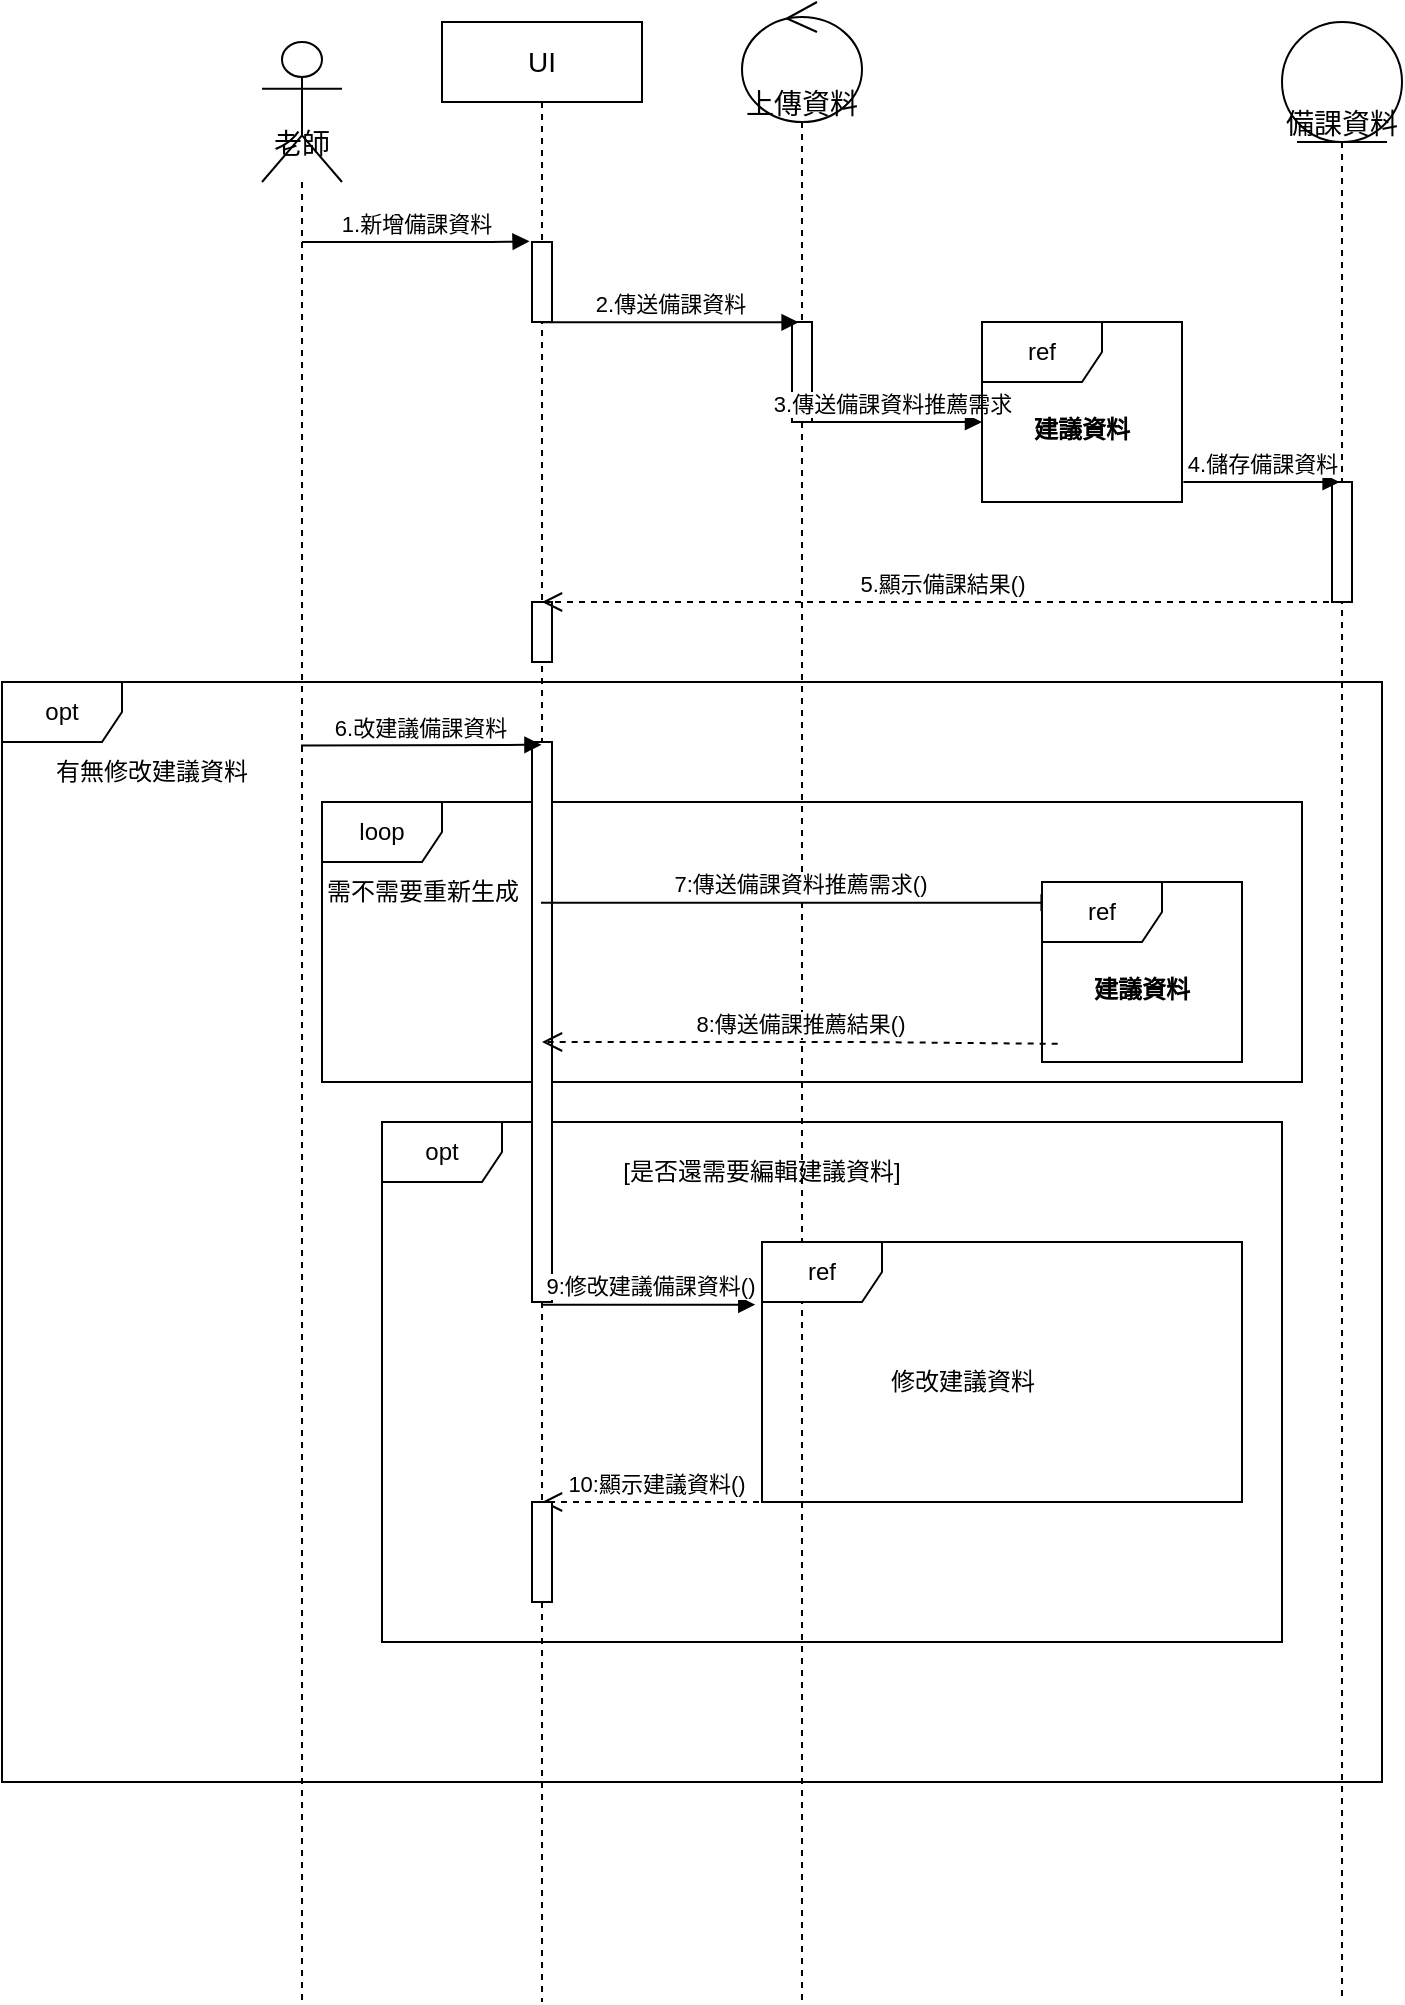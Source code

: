 <mxfile>
    <diagram name="第 1 页" id="_kCn5gWWrIlWfqqUU_DX">
        <mxGraphModel dx="576" dy="332" grid="1" gridSize="10" guides="1" tooltips="1" connect="1" arrows="1" fold="1" page="1" pageScale="1" pageWidth="1100" pageHeight="1700" math="0" shadow="0">
            <root>
                <mxCell id="0"/>
                <mxCell id="1" parent="0"/>
                <mxCell id="62" value="opt" style="shape=umlFrame;whiteSpace=wrap;html=1;" parent="1" vertex="1">
                    <mxGeometry y="420" width="690" height="550" as="geometry"/>
                </mxCell>
                <mxCell id="58" value="opt" style="shape=umlFrame;whiteSpace=wrap;html=1;" parent="1" vertex="1">
                    <mxGeometry x="190" y="640" width="450" height="260" as="geometry"/>
                </mxCell>
                <mxCell id="31" value="loop" style="shape=umlFrame;whiteSpace=wrap;html=1;" parent="1" vertex="1">
                    <mxGeometry x="160" y="480" width="490" height="140" as="geometry"/>
                </mxCell>
                <mxCell id="6" value="&lt;font style=&quot;font-size: 14px;&quot;&gt;老師&lt;/font&gt;" style="shape=umlLifeline;participant=umlActor;perimeter=lifelinePerimeter;whiteSpace=wrap;html=1;container=1;collapsible=0;recursiveResize=0;verticalAlign=top;spacingTop=36;outlineConnect=0;size=70;" parent="1" vertex="1">
                    <mxGeometry x="130" y="100" width="40" height="980" as="geometry"/>
                </mxCell>
                <mxCell id="8" value="UI" style="shape=umlLifeline;perimeter=lifelinePerimeter;whiteSpace=wrap;html=1;container=1;collapsible=0;recursiveResize=0;outlineConnect=0;fontSize=14;" parent="1" vertex="1">
                    <mxGeometry x="220" y="90" width="100" height="990" as="geometry"/>
                </mxCell>
                <mxCell id="15" value="" style="html=1;points=[];perimeter=orthogonalPerimeter;" parent="8" vertex="1">
                    <mxGeometry x="45" y="110" width="10" height="40" as="geometry"/>
                </mxCell>
                <mxCell id="24" value="" style="html=1;points=[];perimeter=orthogonalPerimeter;" parent="8" vertex="1">
                    <mxGeometry x="45" y="290" width="10" height="30" as="geometry"/>
                </mxCell>
                <mxCell id="27" value="" style="html=1;points=[];perimeter=orthogonalPerimeter;" parent="8" vertex="1">
                    <mxGeometry x="45" y="360" width="10" height="280" as="geometry"/>
                </mxCell>
                <mxCell id="56" value="10:顯示建議資料()" style="html=1;verticalAlign=bottom;endArrow=open;dashed=1;endSize=8;" parent="8" edge="1">
                    <mxGeometry relative="1" as="geometry">
                        <mxPoint x="164.5" y="740" as="sourcePoint"/>
                        <mxPoint x="50" y="740" as="targetPoint"/>
                        <Array as="points">
                            <mxPoint x="85" y="740"/>
                        </Array>
                    </mxGeometry>
                </mxCell>
                <mxCell id="57" value="" style="html=1;points=[];perimeter=orthogonalPerimeter;" parent="8" vertex="1">
                    <mxGeometry x="45" y="740" width="10" height="50" as="geometry"/>
                </mxCell>
                <mxCell id="9" value="上傳資料" style="shape=umlLifeline;participant=umlControl;perimeter=lifelinePerimeter;whiteSpace=wrap;html=1;container=1;collapsible=0;recursiveResize=0;verticalAlign=top;spacingTop=36;outlineConnect=0;fontSize=14;size=60;align=center;" parent="1" vertex="1">
                    <mxGeometry x="370" y="80" width="60" height="1000" as="geometry"/>
                </mxCell>
                <mxCell id="17" value="" style="html=1;points=[];perimeter=orthogonalPerimeter;" parent="9" vertex="1">
                    <mxGeometry x="25" y="160" width="10" height="50" as="geometry"/>
                </mxCell>
                <mxCell id="67" value="5.顯示備課結果()" style="html=1;verticalAlign=bottom;endArrow=open;dashed=1;endSize=8;" parent="9" source="64" edge="1">
                    <mxGeometry x="-0.002" relative="1" as="geometry">
                        <mxPoint x="50.21" y="300.0" as="sourcePoint"/>
                        <mxPoint x="-100" y="300.0" as="targetPoint"/>
                        <mxPoint as="offset"/>
                    </mxGeometry>
                </mxCell>
                <mxCell id="14" value="1.新增備課資料" style="html=1;verticalAlign=bottom;startArrow=none;startFill=0;endArrow=block;startSize=8;entryX=-0.122;entryY=-0.009;entryDx=0;entryDy=0;entryPerimeter=0;" parent="1" source="6" target="15" edge="1">
                    <mxGeometry width="60" relative="1" as="geometry">
                        <mxPoint x="200" y="200" as="sourcePoint"/>
                        <mxPoint x="260" y="200" as="targetPoint"/>
                        <Array as="points">
                            <mxPoint x="250" y="200"/>
                        </Array>
                    </mxGeometry>
                </mxCell>
                <mxCell id="16" value="2.傳送備課資料" style="html=1;verticalAlign=bottom;startArrow=none;startFill=0;endArrow=block;startSize=8;entryX=0.33;entryY=0.003;entryDx=0;entryDy=0;entryPerimeter=0;" parent="1" source="8" target="17" edge="1">
                    <mxGeometry width="60" relative="1" as="geometry">
                        <mxPoint x="300" y="260" as="sourcePoint"/>
                        <mxPoint x="360" y="260" as="targetPoint"/>
                    </mxGeometry>
                </mxCell>
                <mxCell id="20" value="3.傳送備課資料推薦需求" style="html=1;verticalAlign=bottom;startArrow=none;startFill=0;endArrow=block;startSize=8;" parent="1" source="9" edge="1">
                    <mxGeometry width="60" relative="1" as="geometry">
                        <mxPoint x="440" y="309" as="sourcePoint"/>
                        <mxPoint x="490" y="290" as="targetPoint"/>
                    </mxGeometry>
                </mxCell>
                <mxCell id="26" value="6.改建議備課資料" style="html=1;verticalAlign=bottom;startArrow=none;startFill=0;endArrow=block;startSize=8;entryX=0.473;entryY=0.005;entryDx=0;entryDy=0;entryPerimeter=0;" parent="1" target="27" edge="1">
                    <mxGeometry width="60" relative="1" as="geometry">
                        <mxPoint x="149.5" y="451.7" as="sourcePoint"/>
                        <mxPoint x="230" y="450" as="targetPoint"/>
                    </mxGeometry>
                </mxCell>
                <mxCell id="29" value="&lt;span style=&quot;&quot;&gt;7:傳送備課資料推薦需求()&lt;/span&gt;" style="html=1;verticalAlign=bottom;startArrow=none;startFill=0;endArrow=block;startSize=8;entryX=0.283;entryY=0.005;entryDx=0;entryDy=0;entryPerimeter=0;" parent="1" edge="1">
                    <mxGeometry x="0.0" width="60" relative="1" as="geometry">
                        <mxPoint x="269.5" y="530.35" as="sourcePoint"/>
                        <mxPoint x="527.83" y="530.35" as="targetPoint"/>
                        <mxPoint as="offset"/>
                    </mxGeometry>
                </mxCell>
                <mxCell id="34" value="需不需要重新生成" style="text;html=1;align=center;verticalAlign=middle;resizable=0;points=[];autosize=1;strokeColor=none;fillColor=none;" parent="1" vertex="1">
                    <mxGeometry x="150" y="510" width="120" height="30" as="geometry"/>
                </mxCell>
                <mxCell id="42" value="8:傳送備課推薦結果()" style="html=1;verticalAlign=bottom;endArrow=open;dashed=1;endSize=8;exitX=0.283;exitY=1.013;exitDx=0;exitDy=0;exitPerimeter=0;" parent="1" edge="1">
                    <mxGeometry relative="1" as="geometry">
                        <mxPoint x="527.83" y="600.91" as="sourcePoint"/>
                        <mxPoint x="270" y="600" as="targetPoint"/>
                        <Array as="points">
                            <mxPoint x="427.75" y="600"/>
                        </Array>
                    </mxGeometry>
                </mxCell>
                <mxCell id="45" value="ref" style="shape=umlFrame;whiteSpace=wrap;html=1;" parent="1" vertex="1">
                    <mxGeometry x="380" y="700" width="240" height="130" as="geometry"/>
                </mxCell>
                <mxCell id="47" value="9:修改建議備課資料()" style="html=1;verticalAlign=bottom;startArrow=none;startFill=0;endArrow=block;startSize=8;entryX=-0.014;entryY=0.241;entryDx=0;entryDy=0;entryPerimeter=0;" parent="1" source="8" target="45" edge="1">
                    <mxGeometry width="60" relative="1" as="geometry">
                        <mxPoint x="300" y="659" as="sourcePoint"/>
                        <mxPoint x="230" y="660" as="targetPoint"/>
                    </mxGeometry>
                </mxCell>
                <mxCell id="55" value="有無修改建議資料" style="text;html=1;align=center;verticalAlign=middle;whiteSpace=wrap;rounded=0;" parent="1" vertex="1">
                    <mxGeometry x="10" y="450" width="130" height="30" as="geometry"/>
                </mxCell>
                <mxCell id="61" value="[是否還需要編輯建議資料]" style="text;html=1;align=center;verticalAlign=middle;whiteSpace=wrap;rounded=0;" parent="1" vertex="1">
                    <mxGeometry x="300" y="650" width="160" height="30" as="geometry"/>
                </mxCell>
                <mxCell id="63" value="修改建議資料" style="text;html=1;align=center;verticalAlign=middle;resizable=0;points=[];autosize=1;strokeColor=none;fillColor=none;" parent="1" vertex="1">
                    <mxGeometry x="430" y="755" width="100" height="30" as="geometry"/>
                </mxCell>
                <mxCell id="64" value="備課資料" style="shape=umlLifeline;participant=umlEntity;perimeter=lifelinePerimeter;whiteSpace=wrap;html=1;container=1;collapsible=0;recursiveResize=0;verticalAlign=top;spacingTop=36;outlineConnect=0;fontSize=14;size=60;" parent="1" vertex="1">
                    <mxGeometry x="640" y="90" width="60" height="990" as="geometry"/>
                </mxCell>
                <mxCell id="69" value="" style="html=1;points=[];perimeter=orthogonalPerimeter;" parent="64" vertex="1">
                    <mxGeometry x="25" y="230" width="10" height="60" as="geometry"/>
                </mxCell>
                <mxCell id="66" value="4.儲存備課資料" style="html=1;verticalAlign=bottom;startArrow=none;startFill=0;endArrow=block;startSize=8;entryX=0.33;entryY=0.003;entryDx=0;entryDy=0;entryPerimeter=0;exitX=1.007;exitY=0.889;exitDx=0;exitDy=0;exitPerimeter=0;" parent="1" source="72" edge="1">
                    <mxGeometry width="60" relative="1" as="geometry">
                        <mxPoint x="531.64" y="319.46" as="sourcePoint"/>
                        <mxPoint x="668.8" y="320" as="targetPoint"/>
                    </mxGeometry>
                </mxCell>
                <mxCell id="71" value="ref" style="shape=umlFrame;whiteSpace=wrap;html=1;" parent="1" vertex="1">
                    <mxGeometry x="520" y="520" width="100" height="90" as="geometry"/>
                </mxCell>
                <mxCell id="72" value="ref" style="shape=umlFrame;whiteSpace=wrap;html=1;" parent="1" vertex="1">
                    <mxGeometry x="490" y="240" width="100" height="90" as="geometry"/>
                </mxCell>
                <mxCell id="73" value="建議資料" style="text;align=center;fontStyle=1;verticalAlign=middle;spacingLeft=3;spacingRight=3;strokeColor=none;rotatable=0;points=[[0,0.5],[1,0.5]];portConstraint=eastwest;" parent="1" vertex="1">
                    <mxGeometry x="500" y="280" width="80" height="26" as="geometry"/>
                </mxCell>
                <mxCell id="74" value="建議資料" style="text;align=center;fontStyle=1;verticalAlign=middle;spacingLeft=3;spacingRight=3;strokeColor=none;rotatable=0;points=[[0,0.5],[1,0.5]];portConstraint=eastwest;" parent="1" vertex="1">
                    <mxGeometry x="530" y="560" width="80" height="26" as="geometry"/>
                </mxCell>
            </root>
        </mxGraphModel>
    </diagram>
</mxfile>